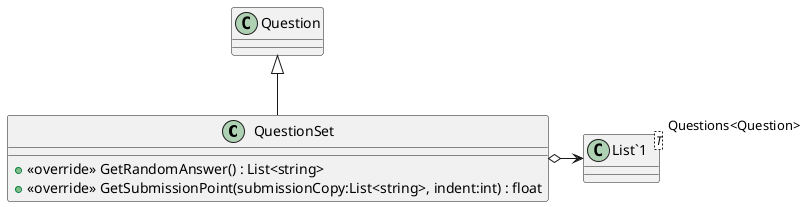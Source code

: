 @startuml
class QuestionSet {
    + <<override>> GetRandomAnswer() : List<string>
    + <<override>> GetSubmissionPoint(submissionCopy:List<string>, indent:int) : float
}
class "List`1"<T> {
}
Question <|-- QuestionSet
QuestionSet o-> "Questions<Question>" "List`1"
@enduml
